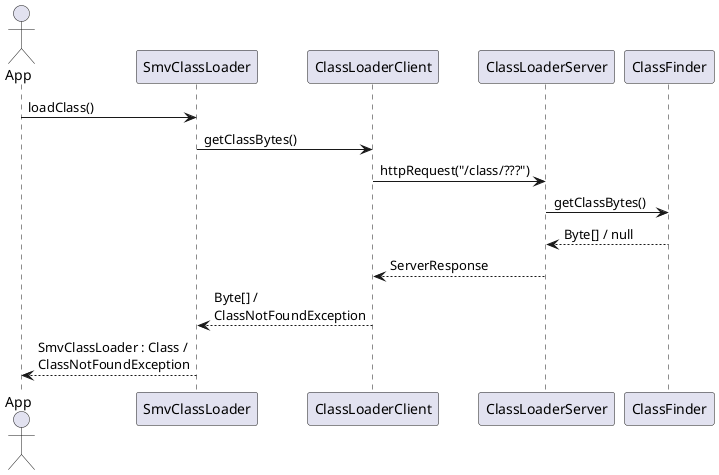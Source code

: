 @startuml
Actor App

App -> SmvClassLoader : loadClass()
SmvClassLoader -> ClassLoaderClient : getClassBytes()
ClassLoaderClient -> ClassLoaderServer : httpRequest("/class/???")
ClassLoaderServer -> ClassFinder : getClassBytes()

ClassFinder --> ClassLoaderServer : Byte[] / null
ClassLoaderServer --> ClassLoaderClient : ServerResponse
ClassLoaderClient --> SmvClassLoader : Byte[] /\nClassNotFoundException
SmvClassLoader --> App : SmvClassLoader : Class /\nClassNotFoundException
@enduml